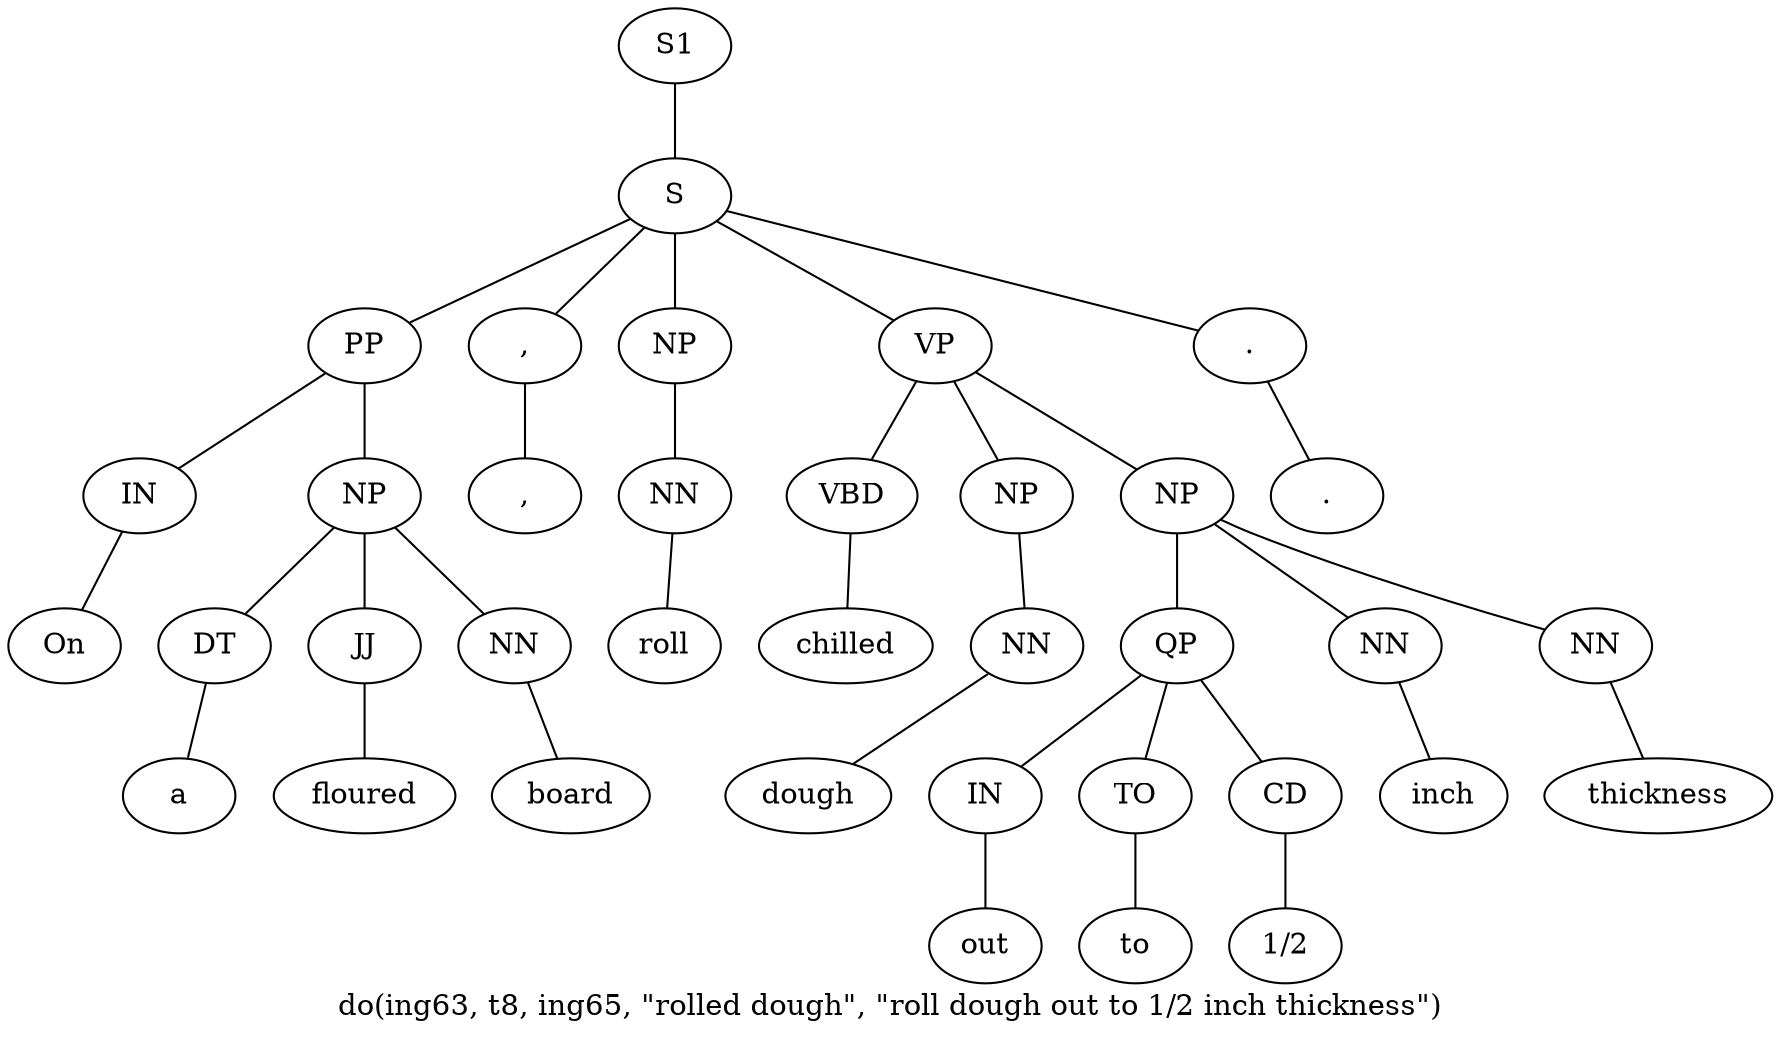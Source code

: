 graph SyntaxGraph {
	label = "do(ing63, t8, ing65, \"rolled dough\", \"roll dough out to 1/2 inch thickness\")";
	Node0 [label="S1"];
	Node1 [label="S"];
	Node2 [label="PP"];
	Node3 [label="IN"];
	Node4 [label="On"];
	Node5 [label="NP"];
	Node6 [label="DT"];
	Node7 [label="a"];
	Node8 [label="JJ"];
	Node9 [label="floured"];
	Node10 [label="NN"];
	Node11 [label="board"];
	Node12 [label=","];
	Node13 [label=","];
	Node14 [label="NP"];
	Node15 [label="NN"];
	Node16 [label="roll"];
	Node17 [label="VP"];
	Node18 [label="VBD"];
	Node19 [label="chilled"];
	Node20 [label="NP"];
	Node21 [label="NN"];
	Node22 [label="dough"];
	Node23 [label="NP"];
	Node24 [label="QP"];
	Node25 [label="IN"];
	Node26 [label="out"];
	Node27 [label="TO"];
	Node28 [label="to"];
	Node29 [label="CD"];
	Node30 [label="1/2"];
	Node31 [label="NN"];
	Node32 [label="inch"];
	Node33 [label="NN"];
	Node34 [label="thickness"];
	Node35 [label="."];
	Node36 [label="."];

	Node0 -- Node1;
	Node1 -- Node2;
	Node1 -- Node12;
	Node1 -- Node14;
	Node1 -- Node17;
	Node1 -- Node35;
	Node2 -- Node3;
	Node2 -- Node5;
	Node3 -- Node4;
	Node5 -- Node6;
	Node5 -- Node8;
	Node5 -- Node10;
	Node6 -- Node7;
	Node8 -- Node9;
	Node10 -- Node11;
	Node12 -- Node13;
	Node14 -- Node15;
	Node15 -- Node16;
	Node17 -- Node18;
	Node17 -- Node20;
	Node17 -- Node23;
	Node18 -- Node19;
	Node20 -- Node21;
	Node21 -- Node22;
	Node23 -- Node24;
	Node23 -- Node31;
	Node23 -- Node33;
	Node24 -- Node25;
	Node24 -- Node27;
	Node24 -- Node29;
	Node25 -- Node26;
	Node27 -- Node28;
	Node29 -- Node30;
	Node31 -- Node32;
	Node33 -- Node34;
	Node35 -- Node36;
}